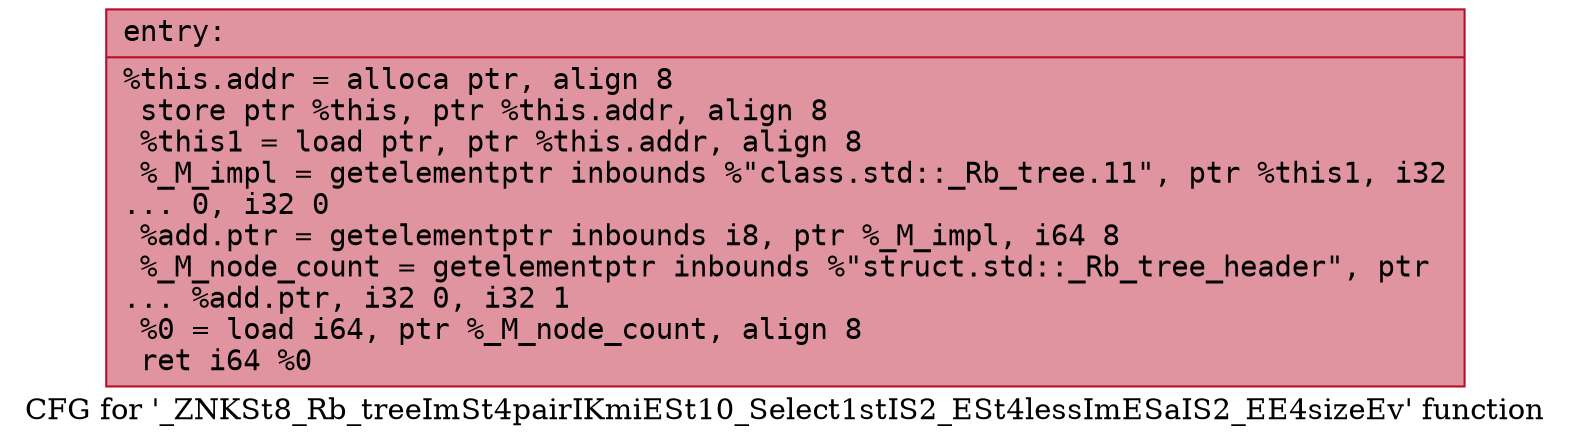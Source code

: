 digraph "CFG for '_ZNKSt8_Rb_treeImSt4pairIKmiESt10_Select1stIS2_ESt4lessImESaIS2_EE4sizeEv' function" {
	label="CFG for '_ZNKSt8_Rb_treeImSt4pairIKmiESt10_Select1stIS2_ESt4lessImESaIS2_EE4sizeEv' function";

	Node0x55dfe4bfbc60 [shape=record,color="#b70d28ff", style=filled, fillcolor="#b70d2870" fontname="Courier",label="{entry:\l|  %this.addr = alloca ptr, align 8\l  store ptr %this, ptr %this.addr, align 8\l  %this1 = load ptr, ptr %this.addr, align 8\l  %_M_impl = getelementptr inbounds %\"class.std::_Rb_tree.11\", ptr %this1, i32\l... 0, i32 0\l  %add.ptr = getelementptr inbounds i8, ptr %_M_impl, i64 8\l  %_M_node_count = getelementptr inbounds %\"struct.std::_Rb_tree_header\", ptr\l... %add.ptr, i32 0, i32 1\l  %0 = load i64, ptr %_M_node_count, align 8\l  ret i64 %0\l}"];
}
